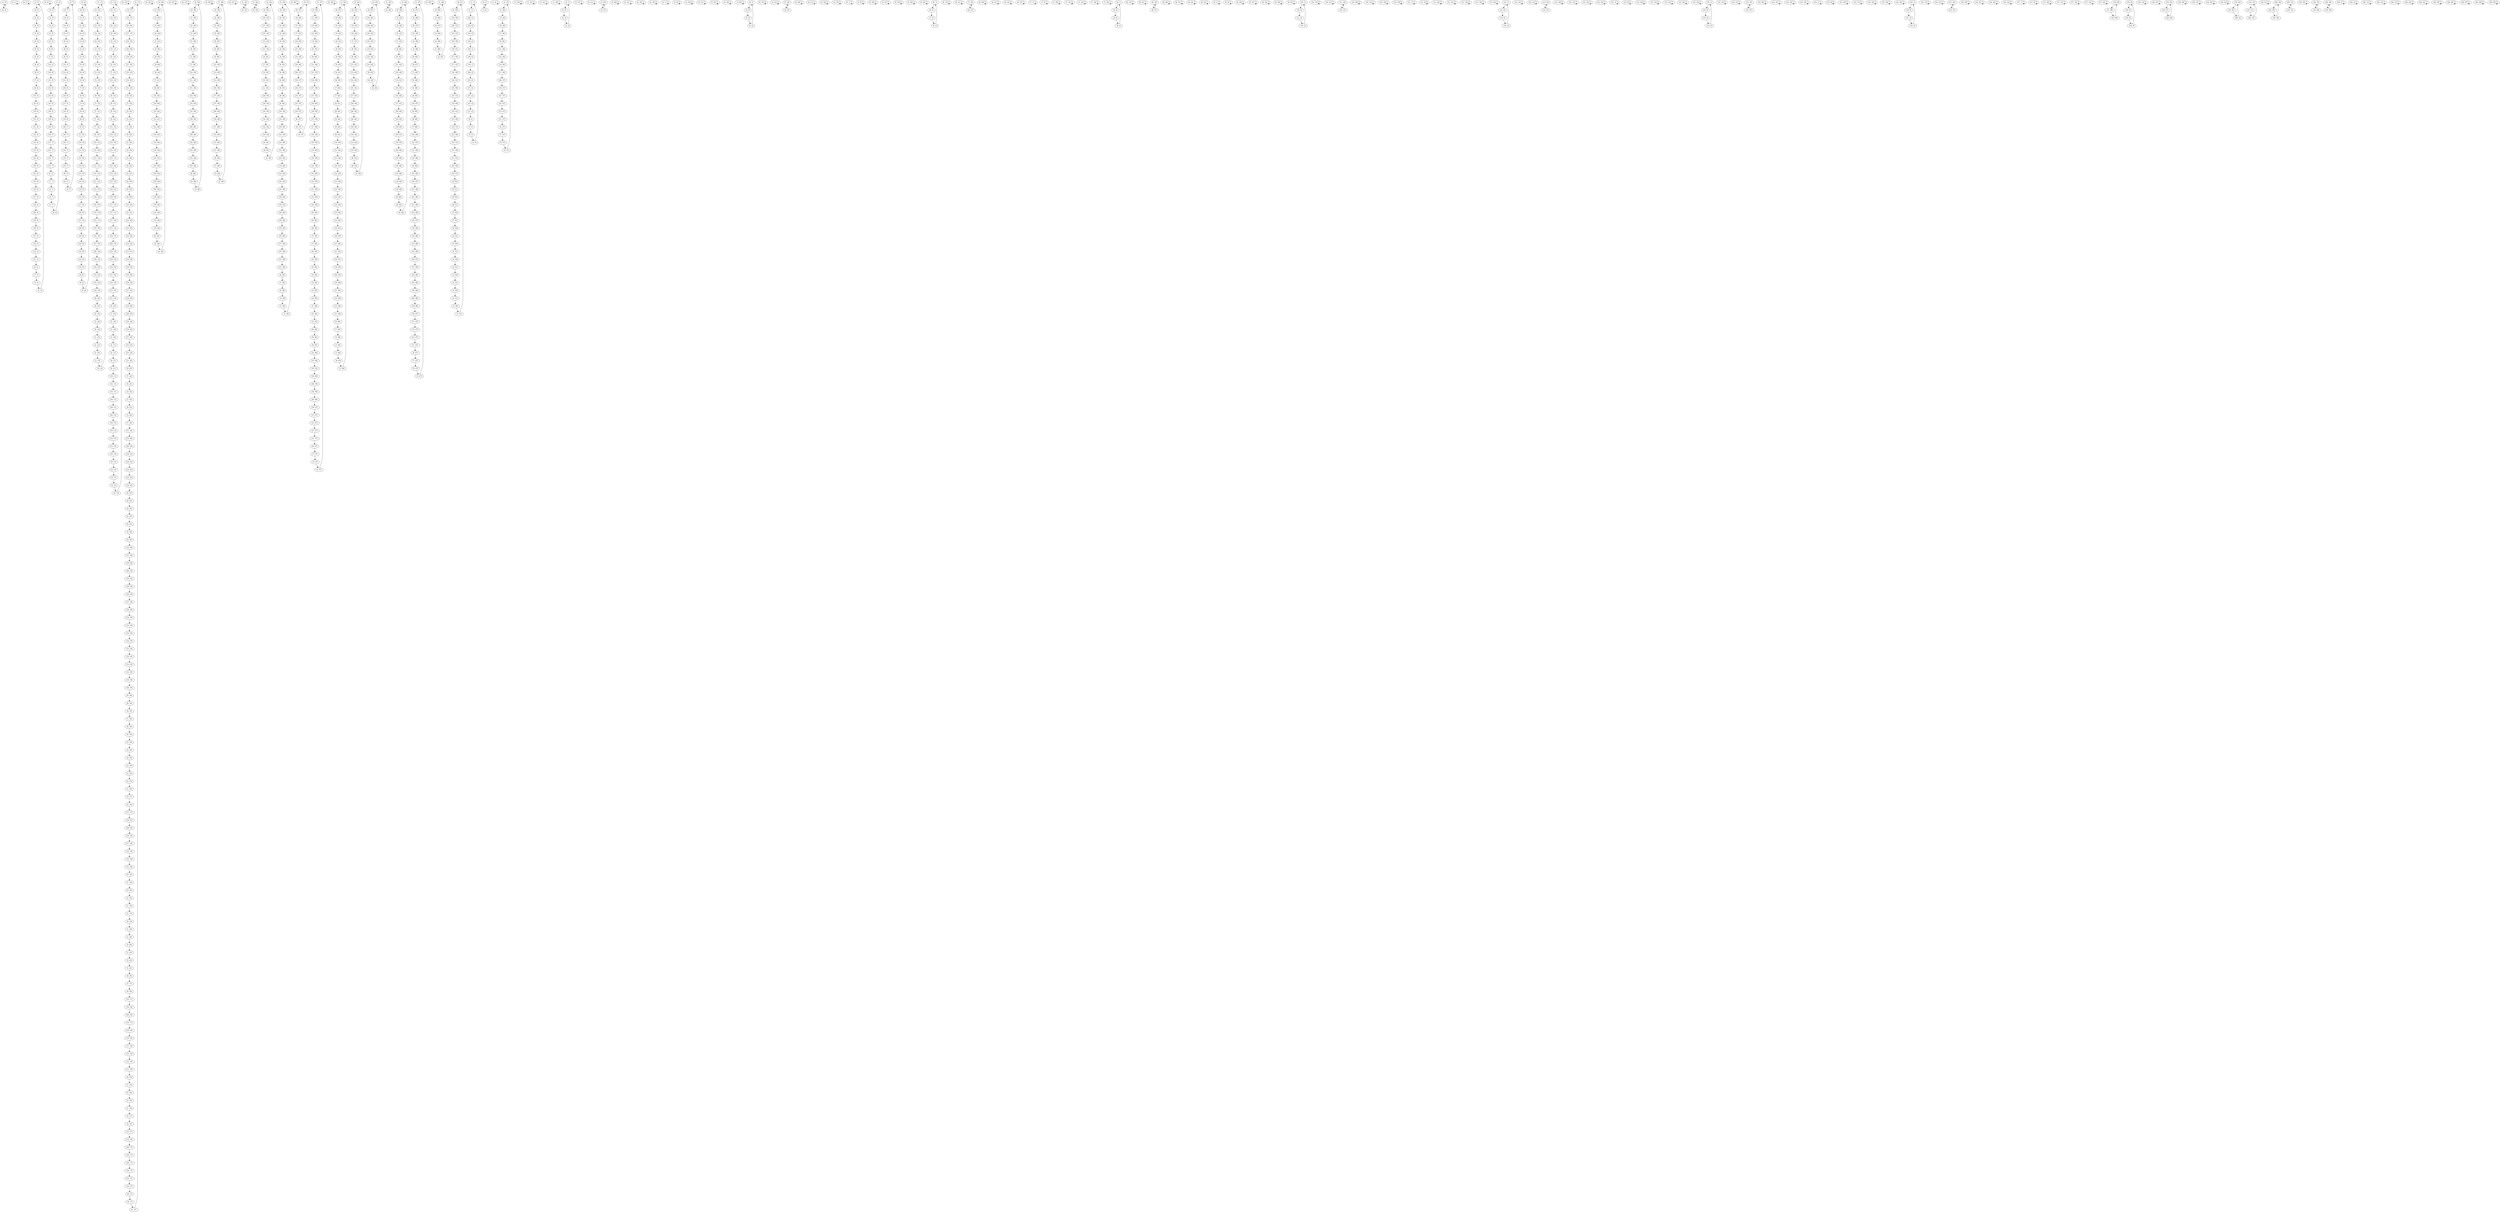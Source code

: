 digraph G {
	"(1, 0)" -> "(0, 0)"
	"(0, 1)" -> "(0, 1)"
	"(0, 2)" -> "(0, 2)"
	"(1, 3)" -> "(0, 3)"
	"(0, 4)" -> "(0, 4)"
	"(1, 5)" -> "(0, 5)"
	"(1, 7)" -> "(0, 6)"
	"(2, 7)" -> "(0, 7)"
	"(2, 8)" -> "(0, 8)"
	"(1, 8)" -> "(0, 9)"
	"(1, 11)" -> "(0, 10)"
	"(1, 12)" -> "(0, 11)"
	"(1, 13)" -> "(0, 12)"
	"(2, 13)" -> "(0, 13)"
	"(2, 14)" -> "(0, 14)"
	"(1, 14)" -> "(0, 15)"
	"(0, 16)" -> "(0, 16)"
	"(2, 17)" -> "(0, 17)"
	"(0, 18)" -> "(0, 18)"
	"(1, 17)" -> "(0, 19)"
	"(1, 21)" -> "(0, 20)"
	"(1, 22)" -> "(0, 21)"
	"(1, 23)" -> "(0, 22)"
	"(2, 23)" -> "(0, 23)"
	"(2, 24)" -> "(0, 24)"
	"(0, 25)" -> "(0, 25)"
	"(1, 24)" -> "(0, 26)"
	"(0, 27)" -> "(0, 27)"
	"(2, 28)" -> "(0, 28)"
	"(0, 29)" -> "(0, 29)"
	"(1, 28)" -> "(0, 30)"
	"(0, 31)" -> "(0, 31)"
	"(1, 32)" -> "(0, 32)"
	"(1, 34)" -> "(0, 33)"
	"(2, 34)" -> "(0, 34)"
	"(1, 35)" -> "(0, 35)"
	"(0, 36)" -> "(0, 36)"
	"(2, 37)" -> "(0, 37)"
	"(1, 37)" -> "(0, 38)"
	"(0, 39)" -> "(0, 39)"
	"(1, 40)" -> "(0, 40)"
	"(1, 42)" -> "(0, 41)"
	"(2, 42)" -> "(0, 42)"
	"(2, 43)" -> "(0, 43)"
	"(1, 43)" -> "(0, 44)"
	"(1, 46)" -> "(0, 45)"
	"(2, 46)" -> "(0, 46)"
	"(1, 47)" -> "(0, 47)"
	"(0, 48)" -> "(0, 48)"
	"(1, 49)" -> "(0, 49)"
	"(0, 51)" -> "(0, 50)"
	"(1, 51)" -> "(0, 51)"
	"(0, 0)" -> "(1, 0)"
	"(1, 2)" -> "(1, 1)"
	"(3, 2)" -> "(1, 2)"
	"(3, 3)" -> "(1, 3)"
	"(2, 3)" -> "(1, 4)"
	"(0, 6)" -> "(1, 5)"
	"(1, 6)" -> "(1, 6)"
	"(3, 7)" -> "(1, 7)"
	"(1, 9)" -> "(1, 8)"
	"(0, 8)" -> "(1, 9)"
	"(3, 10)" -> "(1, 10)"
	"(0, 12)" -> "(1, 11)"
	"(0, 13)" -> "(1, 12)"
	"(2, 10)" -> "(1, 13)"
	"(0, 10)" -> "(1, 14)"
	"(0, 14)" -> "(1, 15)"
	"(3, 16)" -> "(1, 16)"
	"(1, 16)" -> "(1, 17)"
	"(2, 19)" -> "(1, 18)"
	"(3, 19)" -> "(1, 19)"
	"(0, 19)" -> "(1, 20)"
	"(2, 22)" -> "(1, 21)"
	"(3, 22)" -> "(1, 22)"
	"(3, 23)" -> "(1, 23)"
	"(1, 20)" -> "(1, 24)"
	"(0, 26)" -> "(1, 25)"
	"(1, 27)" -> "(1, 26)"
	"(3, 27)" -> "(1, 27)"
	"(3, 28)" -> "(1, 28)"
	"(1, 29)" -> "(1, 29)"
	"(0, 28)" -> "(1, 30)"
	"(1, 31)" -> "(1, 31)"
	"(0, 32)" -> "(1, 32)"
	"(3, 33)" -> "(1, 33)"
	"(0, 33)" -> "(1, 34)"
	"(1, 36)" -> "(1, 35)"
	"(1, 38)" -> "(1, 36)"
	"(3, 37)" -> "(1, 37)"
	"(3, 38)" -> "(1, 38)"
	"(2, 39)" -> "(1, 39)"
	"(0, 38)" -> "(1, 40)"
	"(1, 41)" -> "(1, 41)"
	"(1, 44)" -> "(1, 42)"
	"(0, 44)" -> "(1, 43)"
	"(0, 45)" -> "(1, 44)"
	"(1, 45)" -> "(1, 45)"
	"(3, 46)" -> "(1, 46)"
	"(3, 47)" -> "(1, 47)"
	"(2, 48)" -> "(1, 48)"
	"(2, 47)" -> "(1, 49)"
	"(2, 51)" -> "(1, 50)"
	"(1, 50)" -> "(1, 51)"
	"(2, 1)" -> "(2, 0)"
	"(2, 2)" -> "(2, 1)"
	"(3, 0)" -> "(2, 2)"
	"(1, 4)" -> "(2, 3)"
	"(0, 3)" -> "(2, 4)"
	"(0, 5)" -> "(2, 5)"
	"(2, 5)" -> "(2, 6)"
	"(4, 7)" -> "(2, 7)"
	"(4, 8)" -> "(2, 8)"
	"(3, 8)" -> "(2, 9)"
	"(2, 12)" -> "(2, 10)"
	"(1, 10)" -> "(2, 11)"
	"(1, 15)" -> "(2, 12)"
	"(4, 13)" -> "(2, 13)"
	"(4, 14)" -> "(2, 14)"
	"(2, 15)" -> "(2, 15)"
	"(3, 17)" -> "(2, 16)"
	"(4, 17)" -> "(2, 17)"
	"(3, 18)" -> "(2, 18)"
	"(2, 18)" -> "(2, 19)"
	"(0, 22)" -> "(2, 20)"
	"(2, 21)" -> "(2, 21)"
	"(1, 25)" -> "(2, 22)"
	"(4, 23)" -> "(2, 23)"
	"(4, 24)" -> "(2, 24)"
	"(0, 24)" -> "(2, 25)"
	"(2, 25)" -> "(2, 26)"
	"(3, 25)" -> "(2, 27)"
	"(4, 28)" -> "(2, 28)"
	"(2, 29)" -> "(2, 29)"
	"(1, 30)" -> "(2, 30)"
	"(2, 31)" -> "(2, 31)"
	"(2, 32)" -> "(2, 32)"
	"(2, 33)" -> "(2, 33)"
	"(4, 34)" -> "(2, 34)"
	"(0, 35)" -> "(2, 35)"
	"(2, 38)" -> "(2, 36)"
	"(4, 37)" -> "(2, 37)"
	"(2, 35)" -> "(2, 38)"
	"(3, 40)" -> "(2, 39)"
	"(0, 40)" -> "(2, 40)"
	"(3, 42)" -> "(2, 41)"
	"(4, 42)" -> "(2, 42)"
	"(4, 43)" -> "(2, 43)"
	"(3, 43)" -> "(2, 44)"
	"(0, 41)" -> "(2, 45)"
	"(4, 46)" -> "(2, 46)"
	"(1, 48)" -> "(2, 47)"
	"(3, 49)" -> "(2, 48)"
	"(0, 49)" -> "(2, 49)"
	"(3, 51)" -> "(2, 50)"
	"(2, 50)" -> "(2, 51)"
	"(2, 0)" -> "(3, 0)"
	"(3, 1)" -> "(3, 1)"
	"(5, 2)" -> "(3, 2)"
	"(5, 3)" -> "(3, 3)"
	"(4, 3)" -> "(3, 4)"
	"(2, 6)" -> "(3, 5)"
	"(3, 6)" -> "(3, 6)"
	"(5, 7)" -> "(3, 7)"
	"(0, 9)" -> "(3, 8)"
	"(2, 9)" -> "(3, 9)"
	"(5, 10)" -> "(3, 10)"
	"(3, 13)" -> "(3, 11)"
	"(3, 14)" -> "(3, 12)"
	"(4, 10)" -> "(3, 13)"
	"(3, 11)" -> "(3, 14)"
	"(0, 11)" -> "(3, 15)"
	"(5, 16)" -> "(3, 16)"
	"(1, 18)" -> "(3, 17)"
	"(4, 19)" -> "(3, 18)"
	"(5, 19)" -> "(3, 19)"
	"(3, 20)" -> "(3, 20)"
	"(4, 22)" -> "(3, 21)"
	"(5, 22)" -> "(3, 22)"
	"(5, 23)" -> "(3, 23)"
	"(0, 21)" -> "(3, 24)"
	"(2, 27)" -> "(3, 25)"
	"(1, 26)" -> "(3, 26)"
	"(5, 27)" -> "(3, 27)"
	"(5, 28)" -> "(3, 28)"
	"(2, 30)" -> "(3, 29)"
	"(3, 29)" -> "(3, 30)"
	"(3, 31)" -> "(3, 31)"
	"(3, 32)" -> "(3, 32)"
	"(5, 33)" -> "(3, 33)"
	"(3, 34)" -> "(3, 34)"
	"(3, 36)" -> "(3, 35)"
	"(1, 39)" -> "(3, 36)"
	"(5, 37)" -> "(3, 37)"
	"(5, 38)" -> "(3, 38)"
	"(4, 39)" -> "(3, 39)"
	"(3, 39)" -> "(3, 40)"
	"(0, 42)" -> "(3, 41)"
	"(3, 44)" -> "(3, 42)"
	"(0, 46)" -> "(3, 43)"
	"(2, 45)" -> "(3, 44)"
	"(3, 45)" -> "(3, 45)"
	"(5, 46)" -> "(3, 46)"
	"(5, 47)" -> "(3, 47)"
	"(4, 48)" -> "(3, 48)"
	"(4, 47)" -> "(3, 49)"
	"(4, 51)" -> "(3, 50)"
	"(3, 50)" -> "(3, 51)"
	"(4, 1)" -> "(4, 0)"
	"(4, 2)" -> "(4, 1)"
	"(5, 0)" -> "(4, 2)"
	"(2, 4)" -> "(4, 3)"
	"(3, 4)" -> "(4, 4)"
	"(0, 7)" -> "(4, 5)"
	"(4, 5)" -> "(4, 6)"
	"(6, 7)" -> "(4, 7)"
	"(6, 8)" -> "(4, 8)"
	"(5, 8)" -> "(4, 9)"
	"(4, 12)" -> "(4, 10)"
	"(2, 11)" -> "(4, 11)"
	"(0, 15)" -> "(4, 12)"
	"(6, 13)" -> "(4, 13)"
	"(6, 14)" -> "(4, 14)"
	"(4, 15)" -> "(4, 15)"
	"(5, 17)" -> "(4, 16)"
	"(6, 17)" -> "(4, 17)"
	"(5, 18)" -> "(4, 18)"
	"(4, 18)" -> "(4, 19)"
	"(3, 21)" -> "(4, 20)"
	"(4, 21)" -> "(4, 21)"
	"(2, 26)" -> "(4, 22)"
	"(6, 23)" -> "(4, 23)"
	"(6, 24)" -> "(4, 24)"
	"(2, 20)" -> "(4, 25)"
	"(4, 25)" -> "(4, 26)"
	"(5, 25)" -> "(4, 27)"
	"(6, 28)" -> "(4, 28)"
	"(4, 29)" -> "(4, 29)"
	"(0, 30)" -> "(4, 30)"
	"(4, 31)" -> "(4, 31)"
	"(4, 32)" -> "(4, 32)"
	"(4, 33)" -> "(4, 33)"
	"(6, 34)" -> "(4, 34)"
	"(2, 36)" -> "(4, 35)"
	"(4, 38)" -> "(4, 36)"
	"(6, 37)" -> "(4, 37)"
	"(4, 35)" -> "(4, 38)"
	"(5, 40)" -> "(4, 39)"
	"(0, 37)" -> "(4, 40)"
	"(5, 42)" -> "(4, 41)"
	"(6, 42)" -> "(4, 42)"
	"(6, 43)" -> "(4, 43)"
	"(5, 43)" -> "(4, 44)"
	"(2, 41)" -> "(4, 45)"
	"(6, 46)" -> "(4, 46)"
	"(2, 49)" -> "(4, 47)"
	"(5, 49)" -> "(4, 48)"
	"(0, 47)" -> "(4, 49)"
	"(5, 51)" -> "(4, 50)"
	"(4, 50)" -> "(4, 51)"
	"(4, 0)" -> "(5, 0)"
	"(5, 1)" -> "(5, 1)"
	"(7, 2)" -> "(5, 2)"
	"(7, 3)" -> "(5, 3)"
	"(6, 3)" -> "(5, 4)"
	"(4, 6)" -> "(5, 5)"
	"(5, 6)" -> "(5, 6)"
	"(7, 7)" -> "(5, 7)"
	"(3, 9)" -> "(5, 8)"
	"(4, 9)" -> "(5, 9)"
	"(7, 10)" -> "(5, 10)"
	"(5, 13)" -> "(5, 11)"
	"(5, 14)" -> "(5, 12)"
	"(6, 10)" -> "(5, 13)"
	"(5, 11)" -> "(5, 14)"
	"(3, 12)" -> "(5, 15)"
	"(7, 16)" -> "(5, 16)"
	"(1, 19)" -> "(5, 17)"
	"(6, 19)" -> "(5, 18)"
	"(7, 19)" -> "(5, 19)"
	"(5, 20)" -> "(5, 20)"
	"(6, 22)" -> "(5, 21)"
	"(7, 22)" -> "(5, 22)"
	"(7, 23)" -> "(5, 23)"
	"(0, 23)" -> "(5, 24)"
	"(4, 27)" -> "(5, 25)"
	"(3, 26)" -> "(5, 26)"
	"(7, 27)" -> "(5, 27)"
	"(7, 28)" -> "(5, 28)"
	"(4, 30)" -> "(5, 29)"
	"(5, 29)" -> "(5, 30)"
	"(5, 31)" -> "(5, 31)"
	"(5, 32)" -> "(5, 32)"
	"(7, 33)" -> "(5, 33)"
	"(5, 34)" -> "(5, 34)"
	"(5, 36)" -> "(5, 35)"
	"(2, 40)" -> "(5, 36)"
	"(7, 37)" -> "(5, 37)"
	"(7, 38)" -> "(5, 38)"
	"(6, 39)" -> "(5, 39)"
	"(5, 39)" -> "(5, 40)"
	"(2, 44)" -> "(5, 41)"
	"(5, 44)" -> "(5, 42)"
	"(3, 41)" -> "(5, 43)"
	"(4, 45)" -> "(5, 44)"
	"(5, 45)" -> "(5, 45)"
	"(7, 46)" -> "(5, 46)"
	"(7, 47)" -> "(5, 47)"
	"(6, 48)" -> "(5, 48)"
	"(6, 47)" -> "(5, 49)"
	"(6, 51)" -> "(5, 50)"
	"(5, 50)" -> "(5, 51)"
	"(6, 1)" -> "(6, 0)"
	"(6, 2)" -> "(6, 1)"
	"(7, 0)" -> "(6, 2)"
	"(4, 4)" -> "(6, 3)"
	"(5, 4)" -> "(6, 4)"
	"(3, 5)" -> "(6, 5)"
	"(6, 5)" -> "(6, 6)"
	"(8, 7)" -> "(6, 7)"
	"(8, 8)" -> "(6, 8)"
	"(7, 8)" -> "(6, 9)"
	"(6, 12)" -> "(6, 10)"
	"(4, 11)" -> "(6, 11)"
	"(3, 15)" -> "(6, 12)"
	"(8, 13)" -> "(6, 13)"
	"(8, 14)" -> "(6, 14)"
	"(6, 15)" -> "(6, 15)"
	"(7, 17)" -> "(6, 16)"
	"(8, 17)" -> "(6, 17)"
	"(7, 18)" -> "(6, 18)"
	"(6, 18)" -> "(6, 19)"
	"(5, 21)" -> "(6, 20)"
	"(6, 21)" -> "(6, 21)"
	"(4, 26)" -> "(6, 22)"
	"(8, 23)" -> "(6, 23)"
	"(8, 24)" -> "(6, 24)"
	"(4, 20)" -> "(6, 25)"
	"(6, 25)" -> "(6, 26)"
	"(7, 25)" -> "(6, 27)"
	"(8, 28)" -> "(6, 28)"
	"(6, 29)" -> "(6, 29)"
	"(3, 30)" -> "(6, 30)"
	"(6, 31)" -> "(6, 31)"
	"(6, 32)" -> "(6, 32)"
	"(6, 33)" -> "(6, 33)"
	"(8, 34)" -> "(6, 34)"
	"(4, 36)" -> "(6, 35)"
	"(6, 38)" -> "(6, 36)"
	"(8, 37)" -> "(6, 37)"
	"(6, 35)" -> "(6, 38)"
	"(7, 40)" -> "(6, 39)"
	"(3, 35)" -> "(6, 40)"
	"(7, 42)" -> "(6, 41)"
	"(8, 42)" -> "(6, 42)"
	"(8, 43)" -> "(6, 43)"
	"(7, 43)" -> "(6, 44)"
	"(4, 41)" -> "(6, 45)"
	"(8, 46)" -> "(6, 46)"
	"(4, 49)" -> "(6, 47)"
	"(7, 49)" -> "(6, 48)"
	"(3, 48)" -> "(6, 49)"
	"(7, 51)" -> "(6, 50)"
	"(6, 50)" -> "(6, 51)"
	"(6, 0)" -> "(7, 0)"
	"(7, 1)" -> "(7, 1)"
	"(9, 2)" -> "(7, 2)"
	"(9, 3)" -> "(7, 3)"
	"(8, 3)" -> "(7, 4)"
	"(6, 6)" -> "(7, 5)"
	"(7, 6)" -> "(7, 6)"
	"(9, 7)" -> "(7, 7)"
	"(5, 9)" -> "(7, 8)"
	"(6, 9)" -> "(7, 9)"
	"(9, 10)" -> "(7, 10)"
	"(7, 13)" -> "(7, 11)"
	"(7, 14)" -> "(7, 12)"
	"(8, 10)" -> "(7, 13)"
	"(7, 11)" -> "(7, 14)"
	"(5, 12)" -> "(7, 15)"
	"(9, 16)" -> "(7, 16)"
	"(0, 20)" -> "(7, 17)"
	"(8, 19)" -> "(7, 18)"
	"(9, 19)" -> "(7, 19)"
	"(7, 20)" -> "(7, 20)"
	"(8, 22)" -> "(7, 21)"
	"(9, 22)" -> "(7, 22)"
	"(9, 23)" -> "(7, 23)"
	"(3, 24)" -> "(7, 24)"
	"(6, 27)" -> "(7, 25)"
	"(5, 26)" -> "(7, 26)"
	"(9, 27)" -> "(7, 27)"
	"(9, 28)" -> "(7, 28)"
	"(6, 30)" -> "(7, 29)"
	"(7, 29)" -> "(7, 30)"
	"(7, 31)" -> "(7, 31)"
	"(7, 32)" -> "(7, 32)"
	"(9, 33)" -> "(7, 33)"
	"(7, 34)" -> "(7, 34)"
	"(7, 36)" -> "(7, 35)"
	"(4, 40)" -> "(7, 36)"
	"(9, 37)" -> "(7, 37)"
	"(9, 38)" -> "(7, 38)"
	"(8, 39)" -> "(7, 39)"
	"(7, 39)" -> "(7, 40)"
	"(4, 44)" -> "(7, 41)"
	"(7, 44)" -> "(7, 42)"
	"(5, 41)" -> "(7, 43)"
	"(6, 45)" -> "(7, 44)"
	"(7, 45)" -> "(7, 45)"
	"(9, 46)" -> "(7, 46)"
	"(9, 47)" -> "(7, 47)"
	"(8, 48)" -> "(7, 48)"
	"(8, 47)" -> "(7, 49)"
	"(8, 51)" -> "(7, 50)"
	"(7, 50)" -> "(7, 51)"
	"(8, 1)" -> "(8, 0)"
	"(8, 2)" -> "(8, 1)"
	"(9, 0)" -> "(8, 2)"
	"(6, 4)" -> "(8, 3)"
	"(7, 4)" -> "(8, 4)"
	"(5, 5)" -> "(8, 5)"
	"(8, 5)" -> "(8, 6)"
	"(10, 7)" -> "(8, 7)"
	"(10, 8)" -> "(8, 8)"
	"(9, 8)" -> "(8, 9)"
	"(8, 12)" -> "(8, 10)"
	"(6, 11)" -> "(8, 11)"
	"(5, 15)" -> "(8, 12)"
	"(10, 13)" -> "(8, 13)"
	"(10, 14)" -> "(8, 14)"
	"(8, 15)" -> "(8, 15)"
	"(9, 17)" -> "(8, 16)"
	"(10, 17)" -> "(8, 17)"
	"(9, 18)" -> "(8, 18)"
	"(8, 18)" -> "(8, 19)"
	"(7, 21)" -> "(8, 20)"
	"(8, 21)" -> "(8, 21)"
	"(6, 26)" -> "(8, 22)"
	"(10, 23)" -> "(8, 23)"
	"(10, 24)" -> "(8, 24)"
	"(6, 20)" -> "(8, 25)"
	"(8, 25)" -> "(8, 26)"
	"(9, 25)" -> "(8, 27)"
	"(10, 28)" -> "(8, 28)"
	"(8, 29)" -> "(8, 29)"
	"(5, 30)" -> "(8, 30)"
	"(8, 31)" -> "(8, 31)"
	"(8, 32)" -> "(8, 32)"
	"(8, 33)" -> "(8, 33)"
	"(10, 34)" -> "(8, 34)"
	"(6, 36)" -> "(8, 35)"
	"(8, 38)" -> "(8, 36)"
	"(10, 37)" -> "(8, 37)"
	"(8, 35)" -> "(8, 38)"
	"(9, 40)" -> "(8, 39)"
	"(5, 35)" -> "(8, 40)"
	"(9, 42)" -> "(8, 41)"
	"(10, 42)" -> "(8, 42)"
	"(10, 43)" -> "(8, 43)"
	"(9, 43)" -> "(8, 44)"
	"(6, 41)" -> "(8, 45)"
	"(10, 46)" -> "(8, 46)"
	"(6, 49)" -> "(8, 47)"
	"(9, 49)" -> "(8, 48)"
	"(5, 48)" -> "(8, 49)"
	"(9, 51)" -> "(8, 50)"
	"(8, 50)" -> "(8, 51)"
	"(8, 0)" -> "(9, 0)"
	"(9, 1)" -> "(9, 1)"
	"(11, 2)" -> "(9, 2)"
	"(11, 3)" -> "(9, 3)"
	"(10, 3)" -> "(9, 4)"
	"(8, 6)" -> "(9, 5)"
	"(9, 6)" -> "(9, 6)"
	"(11, 7)" -> "(9, 7)"
	"(7, 9)" -> "(9, 8)"
	"(8, 9)" -> "(9, 9)"
	"(11, 10)" -> "(9, 10)"
	"(9, 13)" -> "(9, 11)"
	"(9, 14)" -> "(9, 12)"
	"(10, 10)" -> "(9, 13)"
	"(9, 11)" -> "(9, 14)"
	"(7, 12)" -> "(9, 15)"
	"(11, 16)" -> "(9, 16)"
	"(0, 17)" -> "(9, 17)"
	"(10, 19)" -> "(9, 18)"
	"(11, 19)" -> "(9, 19)"
	"(9, 20)" -> "(9, 20)"
	"(10, 22)" -> "(9, 21)"
	"(11, 22)" -> "(9, 22)"
	"(11, 23)" -> "(9, 23)"
	"(5, 24)" -> "(9, 24)"
	"(8, 27)" -> "(9, 25)"
	"(7, 26)" -> "(9, 26)"
	"(11, 27)" -> "(9, 27)"
	"(11, 28)" -> "(9, 28)"
	"(8, 30)" -> "(9, 29)"
	"(9, 29)" -> "(9, 30)"
	"(9, 31)" -> "(9, 31)"
	"(9, 32)" -> "(9, 32)"
	"(11, 33)" -> "(9, 33)"
	"(9, 34)" -> "(9, 34)"
	"(9, 36)" -> "(9, 35)"
	"(6, 40)" -> "(9, 36)"
	"(11, 37)" -> "(9, 37)"
	"(11, 38)" -> "(9, 38)"
	"(10, 39)" -> "(9, 39)"
	"(9, 39)" -> "(9, 40)"
	"(6, 44)" -> "(9, 41)"
	"(9, 44)" -> "(9, 42)"
	"(7, 41)" -> "(9, 43)"
	"(8, 45)" -> "(9, 44)"
	"(9, 45)" -> "(9, 45)"
	"(11, 46)" -> "(9, 46)"
	"(11, 47)" -> "(9, 47)"
	"(10, 48)" -> "(9, 48)"
	"(10, 47)" -> "(9, 49)"
	"(10, 51)" -> "(9, 50)"
	"(9, 50)" -> "(9, 51)"
	"(10, 1)" -> "(10, 0)"
	"(10, 2)" -> "(10, 1)"
	"(11, 0)" -> "(10, 2)"
	"(8, 4)" -> "(10, 3)"
	"(9, 4)" -> "(10, 4)"
	"(7, 5)" -> "(10, 5)"
	"(10, 5)" -> "(10, 6)"
	"(12, 7)" -> "(10, 7)"
	"(12, 8)" -> "(10, 8)"
	"(11, 8)" -> "(10, 9)"
	"(10, 12)" -> "(10, 10)"
	"(8, 11)" -> "(10, 11)"
	"(7, 15)" -> "(10, 12)"
	"(12, 13)" -> "(10, 13)"
	"(12, 14)" -> "(10, 14)"
	"(10, 15)" -> "(10, 15)"
	"(11, 17)" -> "(10, 16)"
	"(12, 17)" -> "(10, 17)"
	"(11, 18)" -> "(10, 18)"
	"(10, 18)" -> "(10, 19)"
	"(9, 21)" -> "(10, 20)"
	"(10, 21)" -> "(10, 21)"
	"(8, 26)" -> "(10, 22)"
	"(12, 23)" -> "(10, 23)"
	"(12, 24)" -> "(10, 24)"
	"(8, 20)" -> "(10, 25)"
	"(10, 25)" -> "(10, 26)"
	"(11, 25)" -> "(10, 27)"
	"(12, 28)" -> "(10, 28)"
	"(10, 29)" -> "(10, 29)"
	"(7, 30)" -> "(10, 30)"
	"(10, 31)" -> "(10, 31)"
	"(10, 32)" -> "(10, 32)"
	"(10, 33)" -> "(10, 33)"
	"(12, 34)" -> "(10, 34)"
	"(8, 36)" -> "(10, 35)"
	"(10, 38)" -> "(10, 36)"
	"(12, 37)" -> "(10, 37)"
	"(10, 35)" -> "(10, 38)"
	"(11, 40)" -> "(10, 39)"
	"(7, 35)" -> "(10, 40)"
	"(11, 42)" -> "(10, 41)"
	"(12, 42)" -> "(10, 42)"
	"(12, 43)" -> "(10, 43)"
	"(11, 43)" -> "(10, 44)"
	"(8, 41)" -> "(10, 45)"
	"(12, 46)" -> "(10, 46)"
	"(8, 49)" -> "(10, 47)"
	"(11, 49)" -> "(10, 48)"
	"(7, 48)" -> "(10, 49)"
	"(11, 51)" -> "(10, 50)"
	"(10, 50)" -> "(10, 51)"
	"(10, 0)" -> "(11, 0)"
	"(11, 1)" -> "(11, 1)"
	"(13, 2)" -> "(11, 2)"
	"(13, 3)" -> "(11, 3)"
	"(12, 3)" -> "(11, 4)"
	"(10, 6)" -> "(11, 5)"
	"(11, 6)" -> "(11, 6)"
	"(13, 7)" -> "(11, 7)"
	"(9, 9)" -> "(11, 8)"
	"(10, 9)" -> "(11, 9)"
	"(13, 10)" -> "(11, 10)"
	"(11, 13)" -> "(11, 11)"
	"(11, 14)" -> "(11, 12)"
	"(12, 10)" -> "(11, 13)"
	"(11, 11)" -> "(11, 14)"
	"(9, 12)" -> "(11, 15)"
	"(13, 16)" -> "(11, 16)"
	"(2, 16)" -> "(11, 17)"
	"(12, 19)" -> "(11, 18)"
	"(13, 19)" -> "(11, 19)"
	"(11, 20)" -> "(11, 20)"
	"(12, 22)" -> "(11, 21)"
	"(13, 22)" -> "(11, 22)"
	"(13, 23)" -> "(11, 23)"
	"(7, 24)" -> "(11, 24)"
	"(10, 27)" -> "(11, 25)"
	"(9, 26)" -> "(11, 26)"
	"(13, 27)" -> "(11, 27)"
	"(13, 28)" -> "(11, 28)"
	"(10, 30)" -> "(11, 29)"
	"(11, 29)" -> "(11, 30)"
	"(11, 31)" -> "(11, 31)"
	"(11, 32)" -> "(11, 32)"
	"(13, 33)" -> "(11, 33)"
	"(11, 34)" -> "(11, 34)"
	"(11, 36)" -> "(11, 35)"
	"(8, 40)" -> "(11, 36)"
	"(13, 37)" -> "(11, 37)"
	"(13, 38)" -> "(11, 38)"
	"(12, 39)" -> "(11, 39)"
	"(11, 39)" -> "(11, 40)"
	"(8, 44)" -> "(11, 41)"
	"(11, 44)" -> "(11, 42)"
	"(9, 41)" -> "(11, 43)"
	"(10, 45)" -> "(11, 44)"
	"(11, 45)" -> "(11, 45)"
	"(13, 46)" -> "(11, 46)"
	"(13, 47)" -> "(11, 47)"
	"(12, 48)" -> "(11, 48)"
	"(12, 47)" -> "(11, 49)"
	"(12, 51)" -> "(11, 50)"
	"(11, 50)" -> "(11, 51)"
	"(12, 1)" -> "(12, 0)"
	"(12, 2)" -> "(12, 1)"
	"(13, 0)" -> "(12, 2)"
	"(10, 4)" -> "(12, 3)"
	"(11, 4)" -> "(12, 4)"
	"(9, 5)" -> "(12, 5)"
	"(12, 5)" -> "(12, 6)"
	"(14, 7)" -> "(12, 7)"
	"(14, 8)" -> "(12, 8)"
	"(13, 8)" -> "(12, 9)"
	"(12, 12)" -> "(12, 10)"
	"(10, 11)" -> "(12, 11)"
	"(9, 15)" -> "(12, 12)"
	"(14, 13)" -> "(12, 13)"
	"(14, 14)" -> "(12, 14)"
	"(12, 15)" -> "(12, 15)"
	"(13, 17)" -> "(12, 16)"
	"(14, 17)" -> "(12, 17)"
	"(13, 18)" -> "(12, 18)"
	"(12, 18)" -> "(12, 19)"
	"(11, 21)" -> "(12, 20)"
	"(12, 21)" -> "(12, 21)"
	"(10, 26)" -> "(12, 22)"
	"(14, 23)" -> "(12, 23)"
	"(14, 24)" -> "(12, 24)"
	"(10, 20)" -> "(12, 25)"
	"(12, 25)" -> "(12, 26)"
	"(13, 25)" -> "(12, 27)"
	"(14, 28)" -> "(12, 28)"
	"(12, 29)" -> "(12, 29)"
	"(9, 30)" -> "(12, 30)"
	"(12, 31)" -> "(12, 31)"
	"(12, 32)" -> "(12, 32)"
	"(12, 33)" -> "(12, 33)"
	"(14, 34)" -> "(12, 34)"
	"(10, 36)" -> "(12, 35)"
	"(12, 38)" -> "(12, 36)"
	"(14, 37)" -> "(12, 37)"
	"(12, 35)" -> "(12, 38)"
	"(13, 40)" -> "(12, 39)"
	"(9, 35)" -> "(12, 40)"
	"(13, 42)" -> "(12, 41)"
	"(14, 42)" -> "(12, 42)"
	"(14, 43)" -> "(12, 43)"
	"(13, 43)" -> "(12, 44)"
	"(10, 41)" -> "(12, 45)"
	"(14, 46)" -> "(12, 46)"
	"(10, 49)" -> "(12, 47)"
	"(13, 49)" -> "(12, 48)"
	"(9, 48)" -> "(12, 49)"
	"(13, 51)" -> "(12, 50)"
	"(12, 50)" -> "(12, 51)"
	"(12, 0)" -> "(13, 0)"
	"(13, 1)" -> "(13, 1)"
	"(15, 2)" -> "(13, 2)"
	"(15, 3)" -> "(13, 3)"
	"(14, 3)" -> "(13, 4)"
	"(12, 6)" -> "(13, 5)"
	"(13, 6)" -> "(13, 6)"
	"(15, 7)" -> "(13, 7)"
	"(11, 9)" -> "(13, 8)"
	"(12, 9)" -> "(13, 9)"
	"(15, 10)" -> "(13, 10)"
	"(13, 13)" -> "(13, 11)"
	"(13, 14)" -> "(13, 12)"
	"(14, 10)" -> "(13, 13)"
	"(13, 11)" -> "(13, 14)"
	"(11, 12)" -> "(13, 15)"
	"(15, 16)" -> "(13, 16)"
	"(4, 16)" -> "(13, 17)"
	"(14, 19)" -> "(13, 18)"
	"(15, 19)" -> "(13, 19)"
	"(13, 20)" -> "(13, 20)"
	"(14, 22)" -> "(13, 21)"
	"(15, 22)" -> "(13, 22)"
	"(15, 23)" -> "(13, 23)"
	"(9, 24)" -> "(13, 24)"
	"(12, 27)" -> "(13, 25)"
	"(11, 26)" -> "(13, 26)"
	"(15, 27)" -> "(13, 27)"
	"(15, 28)" -> "(13, 28)"
	"(12, 30)" -> "(13, 29)"
	"(13, 29)" -> "(13, 30)"
	"(13, 31)" -> "(13, 31)"
	"(13, 32)" -> "(13, 32)"
	"(15, 33)" -> "(13, 33)"
	"(13, 34)" -> "(13, 34)"
	"(13, 36)" -> "(13, 35)"
	"(10, 40)" -> "(13, 36)"
	"(15, 37)" -> "(13, 37)"
	"(15, 38)" -> "(13, 38)"
	"(14, 39)" -> "(13, 39)"
	"(13, 39)" -> "(13, 40)"
	"(10, 44)" -> "(13, 41)"
	"(13, 44)" -> "(13, 42)"
	"(11, 41)" -> "(13, 43)"
	"(12, 45)" -> "(13, 44)"
	"(13, 45)" -> "(13, 45)"
	"(15, 46)" -> "(13, 46)"
	"(15, 47)" -> "(13, 47)"
	"(14, 48)" -> "(13, 48)"
	"(14, 47)" -> "(13, 49)"
	"(14, 51)" -> "(13, 50)"
	"(13, 50)" -> "(13, 51)"
	"(14, 1)" -> "(14, 0)"
	"(14, 2)" -> "(14, 1)"
	"(15, 0)" -> "(14, 2)"
	"(12, 4)" -> "(14, 3)"
	"(13, 4)" -> "(14, 4)"
	"(11, 5)" -> "(14, 5)"
	"(14, 5)" -> "(14, 6)"
	"(16, 7)" -> "(14, 7)"
	"(16, 8)" -> "(14, 8)"
	"(15, 8)" -> "(14, 9)"
	"(14, 12)" -> "(14, 10)"
	"(12, 11)" -> "(14, 11)"
	"(11, 15)" -> "(14, 12)"
	"(16, 13)" -> "(14, 13)"
	"(16, 14)" -> "(14, 14)"
	"(14, 15)" -> "(14, 15)"
	"(15, 17)" -> "(14, 16)"
	"(16, 17)" -> "(14, 17)"
	"(15, 18)" -> "(14, 18)"
	"(14, 18)" -> "(14, 19)"
	"(13, 21)" -> "(14, 20)"
	"(14, 21)" -> "(14, 21)"
	"(12, 26)" -> "(14, 22)"
	"(16, 23)" -> "(14, 23)"
	"(16, 24)" -> "(14, 24)"
	"(12, 20)" -> "(14, 25)"
	"(14, 25)" -> "(14, 26)"
	"(15, 25)" -> "(14, 27)"
	"(16, 28)" -> "(14, 28)"
	"(14, 29)" -> "(14, 29)"
	"(11, 30)" -> "(14, 30)"
	"(14, 31)" -> "(14, 31)"
	"(14, 32)" -> "(14, 32)"
	"(14, 33)" -> "(14, 33)"
	"(16, 34)" -> "(14, 34)"
	"(12, 36)" -> "(14, 35)"
	"(14, 38)" -> "(14, 36)"
	"(16, 37)" -> "(14, 37)"
	"(14, 35)" -> "(14, 38)"
	"(15, 40)" -> "(14, 39)"
	"(11, 35)" -> "(14, 40)"
	"(15, 42)" -> "(14, 41)"
	"(16, 42)" -> "(14, 42)"
	"(16, 43)" -> "(14, 43)"
	"(15, 43)" -> "(14, 44)"
	"(12, 41)" -> "(14, 45)"
	"(16, 46)" -> "(14, 46)"
	"(12, 49)" -> "(14, 47)"
	"(15, 49)" -> "(14, 48)"
	"(11, 48)" -> "(14, 49)"
	"(15, 51)" -> "(14, 50)"
	"(14, 50)" -> "(14, 51)"
	"(14, 0)" -> "(15, 0)"
	"(15, 1)" -> "(15, 1)"
	"(17, 2)" -> "(15, 2)"
	"(17, 3)" -> "(15, 3)"
	"(16, 3)" -> "(15, 4)"
	"(14, 6)" -> "(15, 5)"
	"(15, 6)" -> "(15, 6)"
	"(17, 7)" -> "(15, 7)"
	"(13, 9)" -> "(15, 8)"
	"(14, 9)" -> "(15, 9)"
	"(17, 10)" -> "(15, 10)"
	"(15, 13)" -> "(15, 11)"
	"(15, 14)" -> "(15, 12)"
	"(16, 10)" -> "(15, 13)"
	"(15, 11)" -> "(15, 14)"
	"(13, 12)" -> "(15, 15)"
	"(17, 16)" -> "(15, 16)"
	"(6, 16)" -> "(15, 17)"
	"(16, 19)" -> "(15, 18)"
	"(17, 19)" -> "(15, 19)"
	"(15, 20)" -> "(15, 20)"
	"(16, 22)" -> "(15, 21)"
	"(17, 22)" -> "(15, 22)"
	"(17, 23)" -> "(15, 23)"
	"(11, 24)" -> "(15, 24)"
	"(14, 27)" -> "(15, 25)"
	"(13, 26)" -> "(15, 26)"
	"(17, 27)" -> "(15, 27)"
	"(17, 28)" -> "(15, 28)"
	"(14, 30)" -> "(15, 29)"
	"(15, 29)" -> "(15, 30)"
	"(15, 31)" -> "(15, 31)"
	"(15, 32)" -> "(15, 32)"
	"(17, 33)" -> "(15, 33)"
	"(15, 34)" -> "(15, 34)"
	"(15, 36)" -> "(15, 35)"
	"(12, 40)" -> "(15, 36)"
	"(17, 37)" -> "(15, 37)"
	"(17, 38)" -> "(15, 38)"
	"(16, 39)" -> "(15, 39)"
	"(15, 39)" -> "(15, 40)"
	"(12, 44)" -> "(15, 41)"
	"(15, 44)" -> "(15, 42)"
	"(13, 41)" -> "(15, 43)"
	"(14, 45)" -> "(15, 44)"
	"(15, 45)" -> "(15, 45)"
	"(17, 46)" -> "(15, 46)"
	"(17, 47)" -> "(15, 47)"
	"(16, 48)" -> "(15, 48)"
	"(16, 47)" -> "(15, 49)"
	"(16, 51)" -> "(15, 50)"
	"(15, 50)" -> "(15, 51)"
	"(16, 1)" -> "(16, 0)"
	"(16, 2)" -> "(16, 1)"
	"(17, 0)" -> "(16, 2)"
	"(14, 4)" -> "(16, 3)"
	"(15, 4)" -> "(16, 4)"
	"(13, 5)" -> "(16, 5)"
	"(16, 5)" -> "(16, 6)"
	"(18, 7)" -> "(16, 7)"
	"(18, 8)" -> "(16, 8)"
	"(17, 8)" -> "(16, 9)"
	"(16, 12)" -> "(16, 10)"
	"(14, 11)" -> "(16, 11)"
	"(13, 15)" -> "(16, 12)"
	"(18, 13)" -> "(16, 13)"
	"(18, 14)" -> "(16, 14)"
	"(16, 15)" -> "(16, 15)"
	"(17, 17)" -> "(16, 16)"
	"(18, 17)" -> "(16, 17)"
	"(17, 18)" -> "(16, 18)"
	"(16, 18)" -> "(16, 19)"
	"(15, 21)" -> "(16, 20)"
	"(16, 21)" -> "(16, 21)"
	"(14, 26)" -> "(16, 22)"
	"(18, 23)" -> "(16, 23)"
	"(18, 24)" -> "(16, 24)"
	"(14, 20)" -> "(16, 25)"
	"(16, 25)" -> "(16, 26)"
	"(17, 25)" -> "(16, 27)"
	"(18, 28)" -> "(16, 28)"
	"(16, 29)" -> "(16, 29)"
	"(13, 30)" -> "(16, 30)"
	"(16, 31)" -> "(16, 31)"
	"(16, 32)" -> "(16, 32)"
	"(16, 33)" -> "(16, 33)"
	"(18, 34)" -> "(16, 34)"
	"(14, 36)" -> "(16, 35)"
	"(16, 38)" -> "(16, 36)"
	"(18, 37)" -> "(16, 37)"
	"(16, 35)" -> "(16, 38)"
	"(17, 40)" -> "(16, 39)"
	"(13, 35)" -> "(16, 40)"
	"(17, 42)" -> "(16, 41)"
	"(18, 42)" -> "(16, 42)"
	"(18, 43)" -> "(16, 43)"
	"(17, 43)" -> "(16, 44)"
	"(14, 41)" -> "(16, 45)"
	"(18, 46)" -> "(16, 46)"
	"(14, 49)" -> "(16, 47)"
	"(17, 49)" -> "(16, 48)"
	"(13, 48)" -> "(16, 49)"
	"(17, 51)" -> "(16, 50)"
	"(16, 50)" -> "(16, 51)"
	"(16, 0)" -> "(17, 0)"
	"(17, 1)" -> "(17, 1)"
	"(19, 2)" -> "(17, 2)"
	"(19, 3)" -> "(17, 3)"
	"(18, 3)" -> "(17, 4)"
	"(16, 6)" -> "(17, 5)"
	"(17, 6)" -> "(17, 6)"
	"(19, 7)" -> "(17, 7)"
	"(15, 9)" -> "(17, 8)"
	"(16, 9)" -> "(17, 9)"
	"(19, 10)" -> "(17, 10)"
	"(17, 13)" -> "(17, 11)"
	"(17, 14)" -> "(17, 12)"
	"(18, 10)" -> "(17, 13)"
	"(17, 11)" -> "(17, 14)"
	"(15, 12)" -> "(17, 15)"
	"(19, 16)" -> "(17, 16)"
	"(8, 16)" -> "(17, 17)"
	"(18, 19)" -> "(17, 18)"
	"(19, 19)" -> "(17, 19)"
	"(17, 20)" -> "(17, 20)"
	"(18, 22)" -> "(17, 21)"
	"(19, 22)" -> "(17, 22)"
	"(19, 23)" -> "(17, 23)"
	"(13, 24)" -> "(17, 24)"
	"(16, 27)" -> "(17, 25)"
	"(15, 26)" -> "(17, 26)"
	"(19, 27)" -> "(17, 27)"
	"(19, 28)" -> "(17, 28)"
	"(16, 30)" -> "(17, 29)"
	"(17, 29)" -> "(17, 30)"
	"(17, 31)" -> "(17, 31)"
	"(17, 32)" -> "(17, 32)"
	"(19, 33)" -> "(17, 33)"
	"(17, 34)" -> "(17, 34)"
	"(17, 36)" -> "(17, 35)"
	"(14, 40)" -> "(17, 36)"
	"(19, 37)" -> "(17, 37)"
	"(19, 38)" -> "(17, 38)"
	"(18, 39)" -> "(17, 39)"
	"(17, 39)" -> "(17, 40)"
	"(14, 44)" -> "(17, 41)"
	"(17, 44)" -> "(17, 42)"
	"(15, 41)" -> "(17, 43)"
	"(16, 45)" -> "(17, 44)"
	"(17, 45)" -> "(17, 45)"
	"(19, 46)" -> "(17, 46)"
	"(19, 47)" -> "(17, 47)"
	"(18, 48)" -> "(17, 48)"
	"(18, 47)" -> "(17, 49)"
	"(18, 51)" -> "(17, 50)"
	"(17, 50)" -> "(17, 51)"
	"(18, 1)" -> "(18, 0)"
	"(18, 2)" -> "(18, 1)"
	"(19, 0)" -> "(18, 2)"
	"(16, 4)" -> "(18, 3)"
	"(17, 4)" -> "(18, 4)"
	"(15, 5)" -> "(18, 5)"
	"(18, 5)" -> "(18, 6)"
	"(20, 7)" -> "(18, 7)"
	"(20, 8)" -> "(18, 8)"
	"(19, 8)" -> "(18, 9)"
	"(18, 12)" -> "(18, 10)"
	"(16, 11)" -> "(18, 11)"
	"(15, 15)" -> "(18, 12)"
	"(20, 13)" -> "(18, 13)"
	"(20, 14)" -> "(18, 14)"
	"(18, 15)" -> "(18, 15)"
	"(19, 17)" -> "(18, 16)"
	"(20, 17)" -> "(18, 17)"
	"(19, 18)" -> "(18, 18)"
	"(18, 18)" -> "(18, 19)"
	"(17, 21)" -> "(18, 20)"
	"(18, 21)" -> "(18, 21)"
	"(16, 26)" -> "(18, 22)"
	"(20, 23)" -> "(18, 23)"
	"(20, 24)" -> "(18, 24)"
	"(16, 20)" -> "(18, 25)"
	"(18, 25)" -> "(18, 26)"
	"(19, 25)" -> "(18, 27)"
	"(20, 28)" -> "(18, 28)"
	"(18, 29)" -> "(18, 29)"
	"(15, 30)" -> "(18, 30)"
	"(18, 31)" -> "(18, 31)"
	"(18, 32)" -> "(18, 32)"
	"(18, 33)" -> "(18, 33)"
	"(20, 34)" -> "(18, 34)"
	"(16, 36)" -> "(18, 35)"
	"(18, 38)" -> "(18, 36)"
	"(20, 37)" -> "(18, 37)"
	"(18, 35)" -> "(18, 38)"
	"(19, 40)" -> "(18, 39)"
	"(15, 35)" -> "(18, 40)"
	"(19, 42)" -> "(18, 41)"
	"(20, 42)" -> "(18, 42)"
	"(20, 43)" -> "(18, 43)"
	"(19, 43)" -> "(18, 44)"
	"(16, 41)" -> "(18, 45)"
	"(20, 46)" -> "(18, 46)"
	"(16, 49)" -> "(18, 47)"
	"(19, 49)" -> "(18, 48)"
	"(15, 48)" -> "(18, 49)"
	"(19, 51)" -> "(18, 50)"
	"(18, 50)" -> "(18, 51)"
	"(20, 0)" -> "(19, 0)"
	"(18, 0)" -> "(19, 1)"
	"(20, 2)" -> "(19, 2)"
	"(19, 4)" -> "(19, 3)"
	"(20, 4)" -> "(19, 4)"
	"(17, 5)" -> "(19, 5)"
	"(19, 5)" -> "(19, 6)"
	"(20, 6)" -> "(19, 7)"
	"(20, 9)" -> "(19, 8)"
	"(18, 9)" -> "(19, 9)"
	"(19, 12)" -> "(19, 10)"
	"(19, 13)" -> "(19, 11)"
	"(19, 14)" -> "(19, 12)"
	"(20, 10)" -> "(19, 13)"
	"(20, 15)" -> "(19, 14)"
	"(17, 12)" -> "(19, 15)"
	"(20, 16)" -> "(19, 16)"
	"(20, 18)" -> "(19, 17)"
	"(20, 19)" -> "(19, 18)"
	"(18, 16)" -> "(19, 19)"
	"(17, 24)" -> "(19, 20)"
	"(19, 21)" -> "(19, 21)"
	"(19, 24)" -> "(19, 22)"
	"(20, 20)" -> "(19, 23)"
	"(20, 25)" -> "(19, 24)"
	"(20, 26)" -> "(19, 25)"
	"(18, 20)" -> "(19, 26)"
	"(20, 27)" -> "(19, 27)"
	"(20, 29)" -> "(19, 28)"
	"(20, 30)" -> "(19, 29)"
	"(19, 29)" -> "(19, 30)"
	"(20, 31)" -> "(19, 31)"
	"(19, 32)" -> "(19, 32)"
	"(0, 34)" -> "(19, 33)"
	"(20, 33)" -> "(19, 34)"
	"(18, 36)" -> "(19, 35)"
	"(20, 36)" -> "(19, 36)"
	"(20, 38)" -> "(19, 37)"
	"(19, 35)" -> "(19, 38)"
	"(20, 39)" -> "(19, 39)"
	"(17, 35)" -> "(19, 40)"
	"(18, 44)" -> "(19, 41)"
	"(20, 41)" -> "(19, 42)"
	"(20, 44)" -> "(19, 43)"
	"(0, 43)" -> "(19, 44)"
	"(19, 41)" -> "(19, 45)"
	"(20, 45)" -> "(19, 46)"
	"(19, 48)" -> "(19, 47)"
	"(20, 48)" -> "(19, 48)"
	"(17, 48)" -> "(19, 49)"
	"(0, 50)" -> "(19, 50)"
	"(20, 51)" -> "(19, 51)"
	"(20, 1)" -> "(20, 0)"
	"(1, 1)" -> "(20, 1)"
	"(19, 1)" -> "(20, 2)"
	"(20, 3)" -> "(20, 3)"
	"(18, 4)" -> "(20, 4)"
	"(20, 5)" -> "(20, 5)"
	"(18, 6)" -> "(20, 6)"
	"(19, 6)" -> "(20, 7)"
	"(17, 9)" -> "(20, 8)"
	"(19, 9)" -> "(20, 9)"
	"(19, 11)" -> "(20, 10)"
	"(20, 11)" -> "(20, 11)"
	"(20, 12)" -> "(20, 12)"
	"(18, 11)" -> "(20, 13)"
	"(17, 15)" -> "(20, 14)"
	"(19, 15)" -> "(20, 15)"
	"(10, 16)" -> "(20, 16)"
	"(12, 16)" -> "(20, 17)"
	"(14, 16)" -> "(20, 18)"
	"(19, 20)" -> "(20, 19)"
	"(16, 16)" -> "(20, 20)"
	"(20, 21)" -> "(20, 21)"
	"(20, 22)" -> "(20, 22)"
	"(15, 24)" -> "(20, 23)"
	"(18, 26)" -> "(20, 24)"
	"(19, 26)" -> "(20, 25)"
	"(18, 27)" -> "(20, 26)"
	"(17, 26)" -> "(20, 27)"
	"(18, 30)" -> "(20, 28)"
	"(17, 30)" -> "(20, 29)"
	"(19, 30)" -> "(20, 30)"
	"(19, 31)" -> "(20, 31)"
	"(20, 32)" -> "(20, 32)"
	"(19, 34)" -> "(20, 33)"
	"(1, 33)" -> "(20, 34)"
	"(20, 35)" -> "(20, 35)"
	"(19, 36)" -> "(20, 36)"
	"(16, 40)" -> "(20, 37)"
	"(19, 39)" -> "(20, 38)"
	"(18, 40)" -> "(20, 39)"
	"(20, 40)" -> "(20, 40)"
	"(18, 41)" -> "(20, 41)"
	"(16, 44)" -> "(20, 42)"
	"(19, 44)" -> "(20, 43)"
	"(17, 41)" -> "(20, 44)"
	"(18, 45)" -> "(20, 45)"
	"(19, 45)" -> "(20, 46)"
	"(20, 47)" -> "(20, 47)"
	"(18, 49)" -> "(20, 48)"
	"(20, 49)" -> "(20, 49)"
	"(20, 50)" -> "(20, 50)"
	"(19, 50)" -> "(20, 51)"
}
